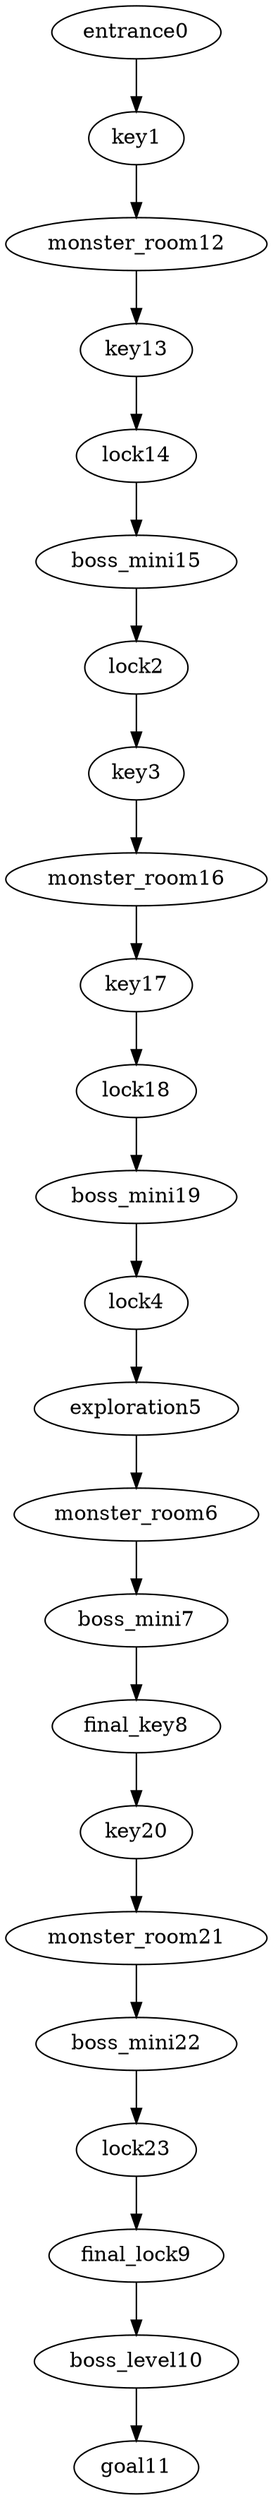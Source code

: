 digraph mission {
entrance0 -> key1
key1 -> monster_room12
lock2 -> key3
key3 -> monster_room16
lock4 -> exploration5
exploration5 -> monster_room6
monster_room6 -> boss_mini7
boss_mini7 -> final_key8
final_key8 -> key20
final_lock9 -> boss_level10
boss_level10 -> goal11
monster_room12 -> key13
key13 -> lock14
lock14 -> boss_mini15
boss_mini15 -> lock2
monster_room16 -> key17
key17 -> lock18
lock18 -> boss_mini19
boss_mini19 -> lock4
key20 -> monster_room21
monster_room21 -> boss_mini22
boss_mini22 -> lock23
lock23 -> final_lock9
}